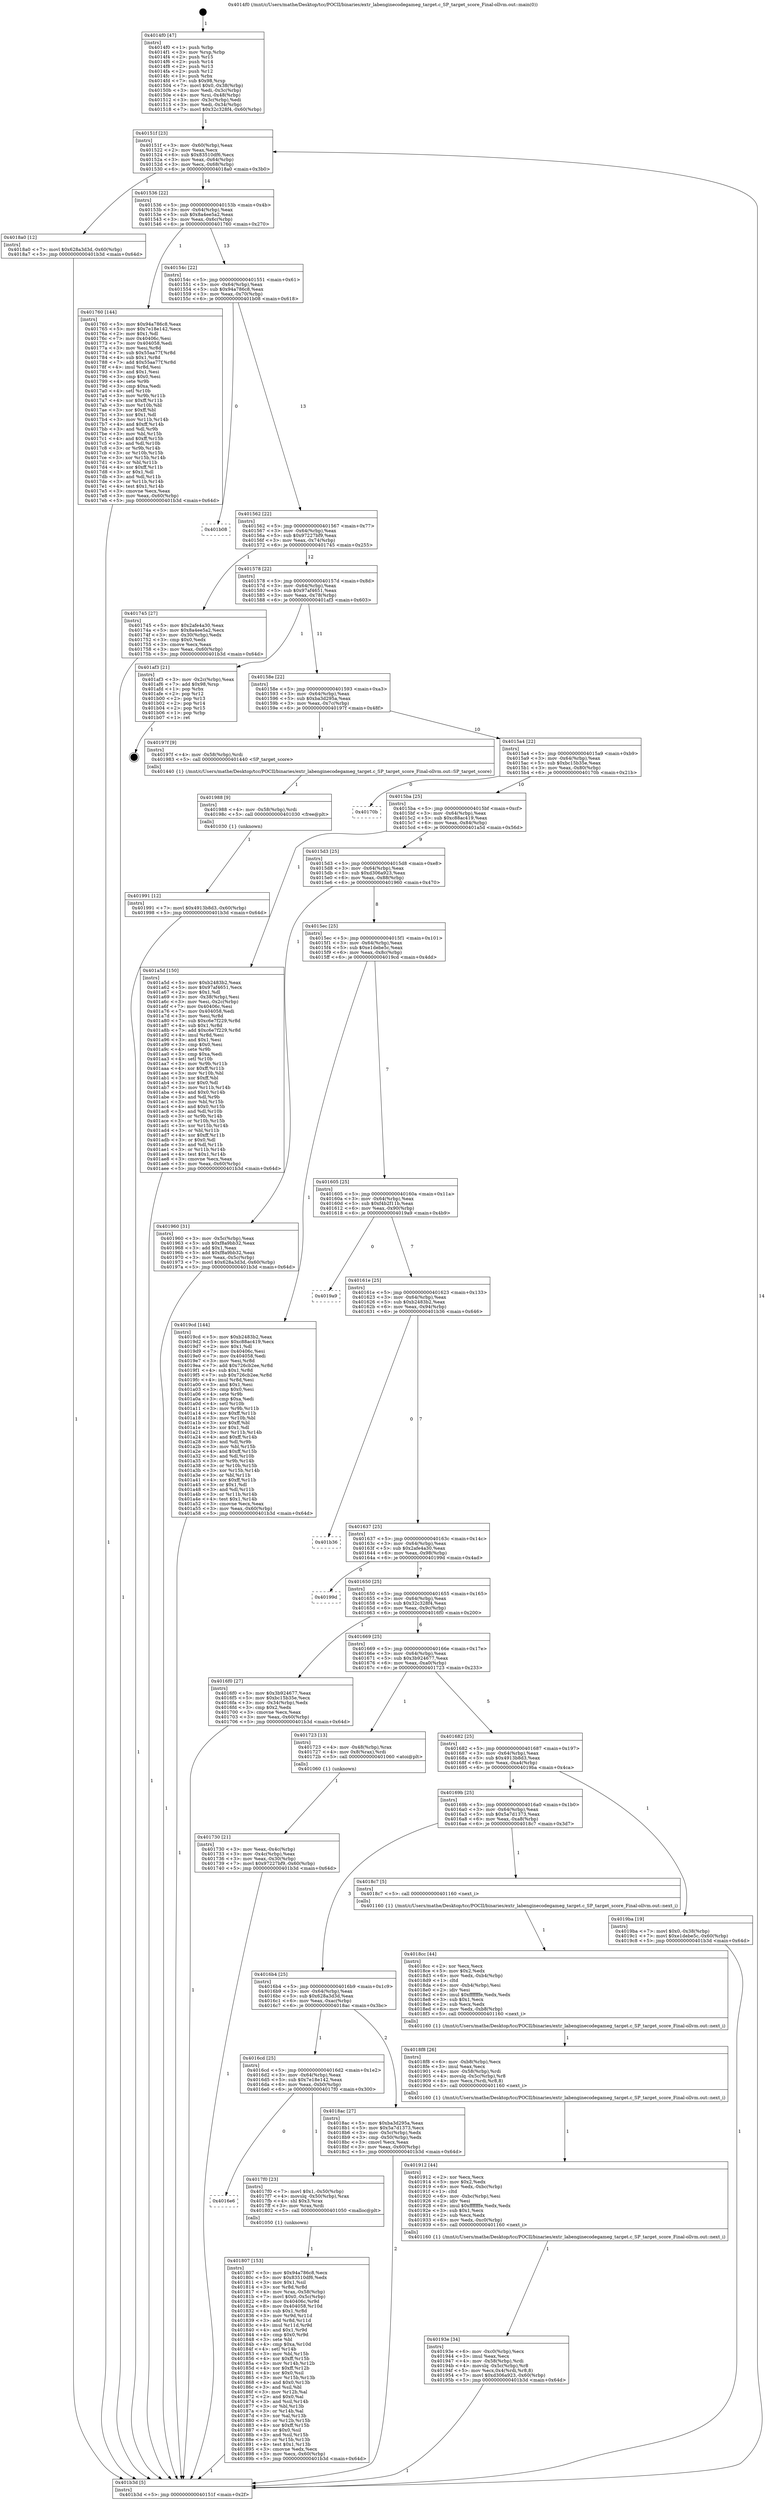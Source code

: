 digraph "0x4014f0" {
  label = "0x4014f0 (/mnt/c/Users/mathe/Desktop/tcc/POCII/binaries/extr_labenginecodegameg_target.c_SP_target_score_Final-ollvm.out::main(0))"
  labelloc = "t"
  node[shape=record]

  Entry [label="",width=0.3,height=0.3,shape=circle,fillcolor=black,style=filled]
  "0x40151f" [label="{
     0x40151f [23]\l
     | [instrs]\l
     &nbsp;&nbsp;0x40151f \<+3\>: mov -0x60(%rbp),%eax\l
     &nbsp;&nbsp;0x401522 \<+2\>: mov %eax,%ecx\l
     &nbsp;&nbsp;0x401524 \<+6\>: sub $0x83510df6,%ecx\l
     &nbsp;&nbsp;0x40152a \<+3\>: mov %eax,-0x64(%rbp)\l
     &nbsp;&nbsp;0x40152d \<+3\>: mov %ecx,-0x68(%rbp)\l
     &nbsp;&nbsp;0x401530 \<+6\>: je 00000000004018a0 \<main+0x3b0\>\l
  }"]
  "0x4018a0" [label="{
     0x4018a0 [12]\l
     | [instrs]\l
     &nbsp;&nbsp;0x4018a0 \<+7\>: movl $0x628a3d3d,-0x60(%rbp)\l
     &nbsp;&nbsp;0x4018a7 \<+5\>: jmp 0000000000401b3d \<main+0x64d\>\l
  }"]
  "0x401536" [label="{
     0x401536 [22]\l
     | [instrs]\l
     &nbsp;&nbsp;0x401536 \<+5\>: jmp 000000000040153b \<main+0x4b\>\l
     &nbsp;&nbsp;0x40153b \<+3\>: mov -0x64(%rbp),%eax\l
     &nbsp;&nbsp;0x40153e \<+5\>: sub $0x8a4ee5a2,%eax\l
     &nbsp;&nbsp;0x401543 \<+3\>: mov %eax,-0x6c(%rbp)\l
     &nbsp;&nbsp;0x401546 \<+6\>: je 0000000000401760 \<main+0x270\>\l
  }"]
  Exit [label="",width=0.3,height=0.3,shape=circle,fillcolor=black,style=filled,peripheries=2]
  "0x401760" [label="{
     0x401760 [144]\l
     | [instrs]\l
     &nbsp;&nbsp;0x401760 \<+5\>: mov $0x94a786c8,%eax\l
     &nbsp;&nbsp;0x401765 \<+5\>: mov $0x7e18e142,%ecx\l
     &nbsp;&nbsp;0x40176a \<+2\>: mov $0x1,%dl\l
     &nbsp;&nbsp;0x40176c \<+7\>: mov 0x40406c,%esi\l
     &nbsp;&nbsp;0x401773 \<+7\>: mov 0x404058,%edi\l
     &nbsp;&nbsp;0x40177a \<+3\>: mov %esi,%r8d\l
     &nbsp;&nbsp;0x40177d \<+7\>: sub $0x55aa77f,%r8d\l
     &nbsp;&nbsp;0x401784 \<+4\>: sub $0x1,%r8d\l
     &nbsp;&nbsp;0x401788 \<+7\>: add $0x55aa77f,%r8d\l
     &nbsp;&nbsp;0x40178f \<+4\>: imul %r8d,%esi\l
     &nbsp;&nbsp;0x401793 \<+3\>: and $0x1,%esi\l
     &nbsp;&nbsp;0x401796 \<+3\>: cmp $0x0,%esi\l
     &nbsp;&nbsp;0x401799 \<+4\>: sete %r9b\l
     &nbsp;&nbsp;0x40179d \<+3\>: cmp $0xa,%edi\l
     &nbsp;&nbsp;0x4017a0 \<+4\>: setl %r10b\l
     &nbsp;&nbsp;0x4017a4 \<+3\>: mov %r9b,%r11b\l
     &nbsp;&nbsp;0x4017a7 \<+4\>: xor $0xff,%r11b\l
     &nbsp;&nbsp;0x4017ab \<+3\>: mov %r10b,%bl\l
     &nbsp;&nbsp;0x4017ae \<+3\>: xor $0xff,%bl\l
     &nbsp;&nbsp;0x4017b1 \<+3\>: xor $0x1,%dl\l
     &nbsp;&nbsp;0x4017b4 \<+3\>: mov %r11b,%r14b\l
     &nbsp;&nbsp;0x4017b7 \<+4\>: and $0xff,%r14b\l
     &nbsp;&nbsp;0x4017bb \<+3\>: and %dl,%r9b\l
     &nbsp;&nbsp;0x4017be \<+3\>: mov %bl,%r15b\l
     &nbsp;&nbsp;0x4017c1 \<+4\>: and $0xff,%r15b\l
     &nbsp;&nbsp;0x4017c5 \<+3\>: and %dl,%r10b\l
     &nbsp;&nbsp;0x4017c8 \<+3\>: or %r9b,%r14b\l
     &nbsp;&nbsp;0x4017cb \<+3\>: or %r10b,%r15b\l
     &nbsp;&nbsp;0x4017ce \<+3\>: xor %r15b,%r14b\l
     &nbsp;&nbsp;0x4017d1 \<+3\>: or %bl,%r11b\l
     &nbsp;&nbsp;0x4017d4 \<+4\>: xor $0xff,%r11b\l
     &nbsp;&nbsp;0x4017d8 \<+3\>: or $0x1,%dl\l
     &nbsp;&nbsp;0x4017db \<+3\>: and %dl,%r11b\l
     &nbsp;&nbsp;0x4017de \<+3\>: or %r11b,%r14b\l
     &nbsp;&nbsp;0x4017e1 \<+4\>: test $0x1,%r14b\l
     &nbsp;&nbsp;0x4017e5 \<+3\>: cmovne %ecx,%eax\l
     &nbsp;&nbsp;0x4017e8 \<+3\>: mov %eax,-0x60(%rbp)\l
     &nbsp;&nbsp;0x4017eb \<+5\>: jmp 0000000000401b3d \<main+0x64d\>\l
  }"]
  "0x40154c" [label="{
     0x40154c [22]\l
     | [instrs]\l
     &nbsp;&nbsp;0x40154c \<+5\>: jmp 0000000000401551 \<main+0x61\>\l
     &nbsp;&nbsp;0x401551 \<+3\>: mov -0x64(%rbp),%eax\l
     &nbsp;&nbsp;0x401554 \<+5\>: sub $0x94a786c8,%eax\l
     &nbsp;&nbsp;0x401559 \<+3\>: mov %eax,-0x70(%rbp)\l
     &nbsp;&nbsp;0x40155c \<+6\>: je 0000000000401b08 \<main+0x618\>\l
  }"]
  "0x401991" [label="{
     0x401991 [12]\l
     | [instrs]\l
     &nbsp;&nbsp;0x401991 \<+7\>: movl $0x4913b8d3,-0x60(%rbp)\l
     &nbsp;&nbsp;0x401998 \<+5\>: jmp 0000000000401b3d \<main+0x64d\>\l
  }"]
  "0x401b08" [label="{
     0x401b08\l
  }", style=dashed]
  "0x401562" [label="{
     0x401562 [22]\l
     | [instrs]\l
     &nbsp;&nbsp;0x401562 \<+5\>: jmp 0000000000401567 \<main+0x77\>\l
     &nbsp;&nbsp;0x401567 \<+3\>: mov -0x64(%rbp),%eax\l
     &nbsp;&nbsp;0x40156a \<+5\>: sub $0x97227bf9,%eax\l
     &nbsp;&nbsp;0x40156f \<+3\>: mov %eax,-0x74(%rbp)\l
     &nbsp;&nbsp;0x401572 \<+6\>: je 0000000000401745 \<main+0x255\>\l
  }"]
  "0x401988" [label="{
     0x401988 [9]\l
     | [instrs]\l
     &nbsp;&nbsp;0x401988 \<+4\>: mov -0x58(%rbp),%rdi\l
     &nbsp;&nbsp;0x40198c \<+5\>: call 0000000000401030 \<free@plt\>\l
     | [calls]\l
     &nbsp;&nbsp;0x401030 \{1\} (unknown)\l
  }"]
  "0x401745" [label="{
     0x401745 [27]\l
     | [instrs]\l
     &nbsp;&nbsp;0x401745 \<+5\>: mov $0x2afe4a30,%eax\l
     &nbsp;&nbsp;0x40174a \<+5\>: mov $0x8a4ee5a2,%ecx\l
     &nbsp;&nbsp;0x40174f \<+3\>: mov -0x30(%rbp),%edx\l
     &nbsp;&nbsp;0x401752 \<+3\>: cmp $0x0,%edx\l
     &nbsp;&nbsp;0x401755 \<+3\>: cmove %ecx,%eax\l
     &nbsp;&nbsp;0x401758 \<+3\>: mov %eax,-0x60(%rbp)\l
     &nbsp;&nbsp;0x40175b \<+5\>: jmp 0000000000401b3d \<main+0x64d\>\l
  }"]
  "0x401578" [label="{
     0x401578 [22]\l
     | [instrs]\l
     &nbsp;&nbsp;0x401578 \<+5\>: jmp 000000000040157d \<main+0x8d\>\l
     &nbsp;&nbsp;0x40157d \<+3\>: mov -0x64(%rbp),%eax\l
     &nbsp;&nbsp;0x401580 \<+5\>: sub $0x97af4651,%eax\l
     &nbsp;&nbsp;0x401585 \<+3\>: mov %eax,-0x78(%rbp)\l
     &nbsp;&nbsp;0x401588 \<+6\>: je 0000000000401af3 \<main+0x603\>\l
  }"]
  "0x40193e" [label="{
     0x40193e [34]\l
     | [instrs]\l
     &nbsp;&nbsp;0x40193e \<+6\>: mov -0xc0(%rbp),%ecx\l
     &nbsp;&nbsp;0x401944 \<+3\>: imul %eax,%ecx\l
     &nbsp;&nbsp;0x401947 \<+4\>: mov -0x58(%rbp),%rdi\l
     &nbsp;&nbsp;0x40194b \<+4\>: movslq -0x5c(%rbp),%r8\l
     &nbsp;&nbsp;0x40194f \<+5\>: mov %ecx,0x4(%rdi,%r8,8)\l
     &nbsp;&nbsp;0x401954 \<+7\>: movl $0xd306a923,-0x60(%rbp)\l
     &nbsp;&nbsp;0x40195b \<+5\>: jmp 0000000000401b3d \<main+0x64d\>\l
  }"]
  "0x401af3" [label="{
     0x401af3 [21]\l
     | [instrs]\l
     &nbsp;&nbsp;0x401af3 \<+3\>: mov -0x2c(%rbp),%eax\l
     &nbsp;&nbsp;0x401af6 \<+7\>: add $0x98,%rsp\l
     &nbsp;&nbsp;0x401afd \<+1\>: pop %rbx\l
     &nbsp;&nbsp;0x401afe \<+2\>: pop %r12\l
     &nbsp;&nbsp;0x401b00 \<+2\>: pop %r13\l
     &nbsp;&nbsp;0x401b02 \<+2\>: pop %r14\l
     &nbsp;&nbsp;0x401b04 \<+2\>: pop %r15\l
     &nbsp;&nbsp;0x401b06 \<+1\>: pop %rbp\l
     &nbsp;&nbsp;0x401b07 \<+1\>: ret\l
  }"]
  "0x40158e" [label="{
     0x40158e [22]\l
     | [instrs]\l
     &nbsp;&nbsp;0x40158e \<+5\>: jmp 0000000000401593 \<main+0xa3\>\l
     &nbsp;&nbsp;0x401593 \<+3\>: mov -0x64(%rbp),%eax\l
     &nbsp;&nbsp;0x401596 \<+5\>: sub $0xba3d295a,%eax\l
     &nbsp;&nbsp;0x40159b \<+3\>: mov %eax,-0x7c(%rbp)\l
     &nbsp;&nbsp;0x40159e \<+6\>: je 000000000040197f \<main+0x48f\>\l
  }"]
  "0x401912" [label="{
     0x401912 [44]\l
     | [instrs]\l
     &nbsp;&nbsp;0x401912 \<+2\>: xor %ecx,%ecx\l
     &nbsp;&nbsp;0x401914 \<+5\>: mov $0x2,%edx\l
     &nbsp;&nbsp;0x401919 \<+6\>: mov %edx,-0xbc(%rbp)\l
     &nbsp;&nbsp;0x40191f \<+1\>: cltd\l
     &nbsp;&nbsp;0x401920 \<+6\>: mov -0xbc(%rbp),%esi\l
     &nbsp;&nbsp;0x401926 \<+2\>: idiv %esi\l
     &nbsp;&nbsp;0x401928 \<+6\>: imul $0xfffffffe,%edx,%edx\l
     &nbsp;&nbsp;0x40192e \<+3\>: sub $0x1,%ecx\l
     &nbsp;&nbsp;0x401931 \<+2\>: sub %ecx,%edx\l
     &nbsp;&nbsp;0x401933 \<+6\>: mov %edx,-0xc0(%rbp)\l
     &nbsp;&nbsp;0x401939 \<+5\>: call 0000000000401160 \<next_i\>\l
     | [calls]\l
     &nbsp;&nbsp;0x401160 \{1\} (/mnt/c/Users/mathe/Desktop/tcc/POCII/binaries/extr_labenginecodegameg_target.c_SP_target_score_Final-ollvm.out::next_i)\l
  }"]
  "0x40197f" [label="{
     0x40197f [9]\l
     | [instrs]\l
     &nbsp;&nbsp;0x40197f \<+4\>: mov -0x58(%rbp),%rdi\l
     &nbsp;&nbsp;0x401983 \<+5\>: call 0000000000401440 \<SP_target_score\>\l
     | [calls]\l
     &nbsp;&nbsp;0x401440 \{1\} (/mnt/c/Users/mathe/Desktop/tcc/POCII/binaries/extr_labenginecodegameg_target.c_SP_target_score_Final-ollvm.out::SP_target_score)\l
  }"]
  "0x4015a4" [label="{
     0x4015a4 [22]\l
     | [instrs]\l
     &nbsp;&nbsp;0x4015a4 \<+5\>: jmp 00000000004015a9 \<main+0xb9\>\l
     &nbsp;&nbsp;0x4015a9 \<+3\>: mov -0x64(%rbp),%eax\l
     &nbsp;&nbsp;0x4015ac \<+5\>: sub $0xbc15b35e,%eax\l
     &nbsp;&nbsp;0x4015b1 \<+3\>: mov %eax,-0x80(%rbp)\l
     &nbsp;&nbsp;0x4015b4 \<+6\>: je 000000000040170b \<main+0x21b\>\l
  }"]
  "0x4018f8" [label="{
     0x4018f8 [26]\l
     | [instrs]\l
     &nbsp;&nbsp;0x4018f8 \<+6\>: mov -0xb8(%rbp),%ecx\l
     &nbsp;&nbsp;0x4018fe \<+3\>: imul %eax,%ecx\l
     &nbsp;&nbsp;0x401901 \<+4\>: mov -0x58(%rbp),%rdi\l
     &nbsp;&nbsp;0x401905 \<+4\>: movslq -0x5c(%rbp),%r8\l
     &nbsp;&nbsp;0x401909 \<+4\>: mov %ecx,(%rdi,%r8,8)\l
     &nbsp;&nbsp;0x40190d \<+5\>: call 0000000000401160 \<next_i\>\l
     | [calls]\l
     &nbsp;&nbsp;0x401160 \{1\} (/mnt/c/Users/mathe/Desktop/tcc/POCII/binaries/extr_labenginecodegameg_target.c_SP_target_score_Final-ollvm.out::next_i)\l
  }"]
  "0x40170b" [label="{
     0x40170b\l
  }", style=dashed]
  "0x4015ba" [label="{
     0x4015ba [25]\l
     | [instrs]\l
     &nbsp;&nbsp;0x4015ba \<+5\>: jmp 00000000004015bf \<main+0xcf\>\l
     &nbsp;&nbsp;0x4015bf \<+3\>: mov -0x64(%rbp),%eax\l
     &nbsp;&nbsp;0x4015c2 \<+5\>: sub $0xc88ac419,%eax\l
     &nbsp;&nbsp;0x4015c7 \<+6\>: mov %eax,-0x84(%rbp)\l
     &nbsp;&nbsp;0x4015cd \<+6\>: je 0000000000401a5d \<main+0x56d\>\l
  }"]
  "0x4018cc" [label="{
     0x4018cc [44]\l
     | [instrs]\l
     &nbsp;&nbsp;0x4018cc \<+2\>: xor %ecx,%ecx\l
     &nbsp;&nbsp;0x4018ce \<+5\>: mov $0x2,%edx\l
     &nbsp;&nbsp;0x4018d3 \<+6\>: mov %edx,-0xb4(%rbp)\l
     &nbsp;&nbsp;0x4018d9 \<+1\>: cltd\l
     &nbsp;&nbsp;0x4018da \<+6\>: mov -0xb4(%rbp),%esi\l
     &nbsp;&nbsp;0x4018e0 \<+2\>: idiv %esi\l
     &nbsp;&nbsp;0x4018e2 \<+6\>: imul $0xfffffffe,%edx,%edx\l
     &nbsp;&nbsp;0x4018e8 \<+3\>: sub $0x1,%ecx\l
     &nbsp;&nbsp;0x4018eb \<+2\>: sub %ecx,%edx\l
     &nbsp;&nbsp;0x4018ed \<+6\>: mov %edx,-0xb8(%rbp)\l
     &nbsp;&nbsp;0x4018f3 \<+5\>: call 0000000000401160 \<next_i\>\l
     | [calls]\l
     &nbsp;&nbsp;0x401160 \{1\} (/mnt/c/Users/mathe/Desktop/tcc/POCII/binaries/extr_labenginecodegameg_target.c_SP_target_score_Final-ollvm.out::next_i)\l
  }"]
  "0x401a5d" [label="{
     0x401a5d [150]\l
     | [instrs]\l
     &nbsp;&nbsp;0x401a5d \<+5\>: mov $0xb2483b2,%eax\l
     &nbsp;&nbsp;0x401a62 \<+5\>: mov $0x97af4651,%ecx\l
     &nbsp;&nbsp;0x401a67 \<+2\>: mov $0x1,%dl\l
     &nbsp;&nbsp;0x401a69 \<+3\>: mov -0x38(%rbp),%esi\l
     &nbsp;&nbsp;0x401a6c \<+3\>: mov %esi,-0x2c(%rbp)\l
     &nbsp;&nbsp;0x401a6f \<+7\>: mov 0x40406c,%esi\l
     &nbsp;&nbsp;0x401a76 \<+7\>: mov 0x404058,%edi\l
     &nbsp;&nbsp;0x401a7d \<+3\>: mov %esi,%r8d\l
     &nbsp;&nbsp;0x401a80 \<+7\>: sub $0xc6e7f229,%r8d\l
     &nbsp;&nbsp;0x401a87 \<+4\>: sub $0x1,%r8d\l
     &nbsp;&nbsp;0x401a8b \<+7\>: add $0xc6e7f229,%r8d\l
     &nbsp;&nbsp;0x401a92 \<+4\>: imul %r8d,%esi\l
     &nbsp;&nbsp;0x401a96 \<+3\>: and $0x1,%esi\l
     &nbsp;&nbsp;0x401a99 \<+3\>: cmp $0x0,%esi\l
     &nbsp;&nbsp;0x401a9c \<+4\>: sete %r9b\l
     &nbsp;&nbsp;0x401aa0 \<+3\>: cmp $0xa,%edi\l
     &nbsp;&nbsp;0x401aa3 \<+4\>: setl %r10b\l
     &nbsp;&nbsp;0x401aa7 \<+3\>: mov %r9b,%r11b\l
     &nbsp;&nbsp;0x401aaa \<+4\>: xor $0xff,%r11b\l
     &nbsp;&nbsp;0x401aae \<+3\>: mov %r10b,%bl\l
     &nbsp;&nbsp;0x401ab1 \<+3\>: xor $0xff,%bl\l
     &nbsp;&nbsp;0x401ab4 \<+3\>: xor $0x0,%dl\l
     &nbsp;&nbsp;0x401ab7 \<+3\>: mov %r11b,%r14b\l
     &nbsp;&nbsp;0x401aba \<+4\>: and $0x0,%r14b\l
     &nbsp;&nbsp;0x401abe \<+3\>: and %dl,%r9b\l
     &nbsp;&nbsp;0x401ac1 \<+3\>: mov %bl,%r15b\l
     &nbsp;&nbsp;0x401ac4 \<+4\>: and $0x0,%r15b\l
     &nbsp;&nbsp;0x401ac8 \<+3\>: and %dl,%r10b\l
     &nbsp;&nbsp;0x401acb \<+3\>: or %r9b,%r14b\l
     &nbsp;&nbsp;0x401ace \<+3\>: or %r10b,%r15b\l
     &nbsp;&nbsp;0x401ad1 \<+3\>: xor %r15b,%r14b\l
     &nbsp;&nbsp;0x401ad4 \<+3\>: or %bl,%r11b\l
     &nbsp;&nbsp;0x401ad7 \<+4\>: xor $0xff,%r11b\l
     &nbsp;&nbsp;0x401adb \<+3\>: or $0x0,%dl\l
     &nbsp;&nbsp;0x401ade \<+3\>: and %dl,%r11b\l
     &nbsp;&nbsp;0x401ae1 \<+3\>: or %r11b,%r14b\l
     &nbsp;&nbsp;0x401ae4 \<+4\>: test $0x1,%r14b\l
     &nbsp;&nbsp;0x401ae8 \<+3\>: cmovne %ecx,%eax\l
     &nbsp;&nbsp;0x401aeb \<+3\>: mov %eax,-0x60(%rbp)\l
     &nbsp;&nbsp;0x401aee \<+5\>: jmp 0000000000401b3d \<main+0x64d\>\l
  }"]
  "0x4015d3" [label="{
     0x4015d3 [25]\l
     | [instrs]\l
     &nbsp;&nbsp;0x4015d3 \<+5\>: jmp 00000000004015d8 \<main+0xe8\>\l
     &nbsp;&nbsp;0x4015d8 \<+3\>: mov -0x64(%rbp),%eax\l
     &nbsp;&nbsp;0x4015db \<+5\>: sub $0xd306a923,%eax\l
     &nbsp;&nbsp;0x4015e0 \<+6\>: mov %eax,-0x88(%rbp)\l
     &nbsp;&nbsp;0x4015e6 \<+6\>: je 0000000000401960 \<main+0x470\>\l
  }"]
  "0x401807" [label="{
     0x401807 [153]\l
     | [instrs]\l
     &nbsp;&nbsp;0x401807 \<+5\>: mov $0x94a786c8,%ecx\l
     &nbsp;&nbsp;0x40180c \<+5\>: mov $0x83510df6,%edx\l
     &nbsp;&nbsp;0x401811 \<+3\>: mov $0x1,%sil\l
     &nbsp;&nbsp;0x401814 \<+3\>: xor %r8d,%r8d\l
     &nbsp;&nbsp;0x401817 \<+4\>: mov %rax,-0x58(%rbp)\l
     &nbsp;&nbsp;0x40181b \<+7\>: movl $0x0,-0x5c(%rbp)\l
     &nbsp;&nbsp;0x401822 \<+8\>: mov 0x40406c,%r9d\l
     &nbsp;&nbsp;0x40182a \<+8\>: mov 0x404058,%r10d\l
     &nbsp;&nbsp;0x401832 \<+4\>: sub $0x1,%r8d\l
     &nbsp;&nbsp;0x401836 \<+3\>: mov %r9d,%r11d\l
     &nbsp;&nbsp;0x401839 \<+3\>: add %r8d,%r11d\l
     &nbsp;&nbsp;0x40183c \<+4\>: imul %r11d,%r9d\l
     &nbsp;&nbsp;0x401840 \<+4\>: and $0x1,%r9d\l
     &nbsp;&nbsp;0x401844 \<+4\>: cmp $0x0,%r9d\l
     &nbsp;&nbsp;0x401848 \<+3\>: sete %bl\l
     &nbsp;&nbsp;0x40184b \<+4\>: cmp $0xa,%r10d\l
     &nbsp;&nbsp;0x40184f \<+4\>: setl %r14b\l
     &nbsp;&nbsp;0x401853 \<+3\>: mov %bl,%r15b\l
     &nbsp;&nbsp;0x401856 \<+4\>: xor $0xff,%r15b\l
     &nbsp;&nbsp;0x40185a \<+3\>: mov %r14b,%r12b\l
     &nbsp;&nbsp;0x40185d \<+4\>: xor $0xff,%r12b\l
     &nbsp;&nbsp;0x401861 \<+4\>: xor $0x0,%sil\l
     &nbsp;&nbsp;0x401865 \<+3\>: mov %r15b,%r13b\l
     &nbsp;&nbsp;0x401868 \<+4\>: and $0x0,%r13b\l
     &nbsp;&nbsp;0x40186c \<+3\>: and %sil,%bl\l
     &nbsp;&nbsp;0x40186f \<+3\>: mov %r12b,%al\l
     &nbsp;&nbsp;0x401872 \<+2\>: and $0x0,%al\l
     &nbsp;&nbsp;0x401874 \<+3\>: and %sil,%r14b\l
     &nbsp;&nbsp;0x401877 \<+3\>: or %bl,%r13b\l
     &nbsp;&nbsp;0x40187a \<+3\>: or %r14b,%al\l
     &nbsp;&nbsp;0x40187d \<+3\>: xor %al,%r13b\l
     &nbsp;&nbsp;0x401880 \<+3\>: or %r12b,%r15b\l
     &nbsp;&nbsp;0x401883 \<+4\>: xor $0xff,%r15b\l
     &nbsp;&nbsp;0x401887 \<+4\>: or $0x0,%sil\l
     &nbsp;&nbsp;0x40188b \<+3\>: and %sil,%r15b\l
     &nbsp;&nbsp;0x40188e \<+3\>: or %r15b,%r13b\l
     &nbsp;&nbsp;0x401891 \<+4\>: test $0x1,%r13b\l
     &nbsp;&nbsp;0x401895 \<+3\>: cmovne %edx,%ecx\l
     &nbsp;&nbsp;0x401898 \<+3\>: mov %ecx,-0x60(%rbp)\l
     &nbsp;&nbsp;0x40189b \<+5\>: jmp 0000000000401b3d \<main+0x64d\>\l
  }"]
  "0x401960" [label="{
     0x401960 [31]\l
     | [instrs]\l
     &nbsp;&nbsp;0x401960 \<+3\>: mov -0x5c(%rbp),%eax\l
     &nbsp;&nbsp;0x401963 \<+5\>: sub $0xf8a9bb32,%eax\l
     &nbsp;&nbsp;0x401968 \<+3\>: add $0x1,%eax\l
     &nbsp;&nbsp;0x40196b \<+5\>: add $0xf8a9bb32,%eax\l
     &nbsp;&nbsp;0x401970 \<+3\>: mov %eax,-0x5c(%rbp)\l
     &nbsp;&nbsp;0x401973 \<+7\>: movl $0x628a3d3d,-0x60(%rbp)\l
     &nbsp;&nbsp;0x40197a \<+5\>: jmp 0000000000401b3d \<main+0x64d\>\l
  }"]
  "0x4015ec" [label="{
     0x4015ec [25]\l
     | [instrs]\l
     &nbsp;&nbsp;0x4015ec \<+5\>: jmp 00000000004015f1 \<main+0x101\>\l
     &nbsp;&nbsp;0x4015f1 \<+3\>: mov -0x64(%rbp),%eax\l
     &nbsp;&nbsp;0x4015f4 \<+5\>: sub $0xe1debe5c,%eax\l
     &nbsp;&nbsp;0x4015f9 \<+6\>: mov %eax,-0x8c(%rbp)\l
     &nbsp;&nbsp;0x4015ff \<+6\>: je 00000000004019cd \<main+0x4dd\>\l
  }"]
  "0x4016e6" [label="{
     0x4016e6\l
  }", style=dashed]
  "0x4019cd" [label="{
     0x4019cd [144]\l
     | [instrs]\l
     &nbsp;&nbsp;0x4019cd \<+5\>: mov $0xb2483b2,%eax\l
     &nbsp;&nbsp;0x4019d2 \<+5\>: mov $0xc88ac419,%ecx\l
     &nbsp;&nbsp;0x4019d7 \<+2\>: mov $0x1,%dl\l
     &nbsp;&nbsp;0x4019d9 \<+7\>: mov 0x40406c,%esi\l
     &nbsp;&nbsp;0x4019e0 \<+7\>: mov 0x404058,%edi\l
     &nbsp;&nbsp;0x4019e7 \<+3\>: mov %esi,%r8d\l
     &nbsp;&nbsp;0x4019ea \<+7\>: add $0x726cb2ee,%r8d\l
     &nbsp;&nbsp;0x4019f1 \<+4\>: sub $0x1,%r8d\l
     &nbsp;&nbsp;0x4019f5 \<+7\>: sub $0x726cb2ee,%r8d\l
     &nbsp;&nbsp;0x4019fc \<+4\>: imul %r8d,%esi\l
     &nbsp;&nbsp;0x401a00 \<+3\>: and $0x1,%esi\l
     &nbsp;&nbsp;0x401a03 \<+3\>: cmp $0x0,%esi\l
     &nbsp;&nbsp;0x401a06 \<+4\>: sete %r9b\l
     &nbsp;&nbsp;0x401a0a \<+3\>: cmp $0xa,%edi\l
     &nbsp;&nbsp;0x401a0d \<+4\>: setl %r10b\l
     &nbsp;&nbsp;0x401a11 \<+3\>: mov %r9b,%r11b\l
     &nbsp;&nbsp;0x401a14 \<+4\>: xor $0xff,%r11b\l
     &nbsp;&nbsp;0x401a18 \<+3\>: mov %r10b,%bl\l
     &nbsp;&nbsp;0x401a1b \<+3\>: xor $0xff,%bl\l
     &nbsp;&nbsp;0x401a1e \<+3\>: xor $0x1,%dl\l
     &nbsp;&nbsp;0x401a21 \<+3\>: mov %r11b,%r14b\l
     &nbsp;&nbsp;0x401a24 \<+4\>: and $0xff,%r14b\l
     &nbsp;&nbsp;0x401a28 \<+3\>: and %dl,%r9b\l
     &nbsp;&nbsp;0x401a2b \<+3\>: mov %bl,%r15b\l
     &nbsp;&nbsp;0x401a2e \<+4\>: and $0xff,%r15b\l
     &nbsp;&nbsp;0x401a32 \<+3\>: and %dl,%r10b\l
     &nbsp;&nbsp;0x401a35 \<+3\>: or %r9b,%r14b\l
     &nbsp;&nbsp;0x401a38 \<+3\>: or %r10b,%r15b\l
     &nbsp;&nbsp;0x401a3b \<+3\>: xor %r15b,%r14b\l
     &nbsp;&nbsp;0x401a3e \<+3\>: or %bl,%r11b\l
     &nbsp;&nbsp;0x401a41 \<+4\>: xor $0xff,%r11b\l
     &nbsp;&nbsp;0x401a45 \<+3\>: or $0x1,%dl\l
     &nbsp;&nbsp;0x401a48 \<+3\>: and %dl,%r11b\l
     &nbsp;&nbsp;0x401a4b \<+3\>: or %r11b,%r14b\l
     &nbsp;&nbsp;0x401a4e \<+4\>: test $0x1,%r14b\l
     &nbsp;&nbsp;0x401a52 \<+3\>: cmovne %ecx,%eax\l
     &nbsp;&nbsp;0x401a55 \<+3\>: mov %eax,-0x60(%rbp)\l
     &nbsp;&nbsp;0x401a58 \<+5\>: jmp 0000000000401b3d \<main+0x64d\>\l
  }"]
  "0x401605" [label="{
     0x401605 [25]\l
     | [instrs]\l
     &nbsp;&nbsp;0x401605 \<+5\>: jmp 000000000040160a \<main+0x11a\>\l
     &nbsp;&nbsp;0x40160a \<+3\>: mov -0x64(%rbp),%eax\l
     &nbsp;&nbsp;0x40160d \<+5\>: sub $0xf4b2f11b,%eax\l
     &nbsp;&nbsp;0x401612 \<+6\>: mov %eax,-0x90(%rbp)\l
     &nbsp;&nbsp;0x401618 \<+6\>: je 00000000004019a9 \<main+0x4b9\>\l
  }"]
  "0x4017f0" [label="{
     0x4017f0 [23]\l
     | [instrs]\l
     &nbsp;&nbsp;0x4017f0 \<+7\>: movl $0x1,-0x50(%rbp)\l
     &nbsp;&nbsp;0x4017f7 \<+4\>: movslq -0x50(%rbp),%rax\l
     &nbsp;&nbsp;0x4017fb \<+4\>: shl $0x3,%rax\l
     &nbsp;&nbsp;0x4017ff \<+3\>: mov %rax,%rdi\l
     &nbsp;&nbsp;0x401802 \<+5\>: call 0000000000401050 \<malloc@plt\>\l
     | [calls]\l
     &nbsp;&nbsp;0x401050 \{1\} (unknown)\l
  }"]
  "0x4019a9" [label="{
     0x4019a9\l
  }", style=dashed]
  "0x40161e" [label="{
     0x40161e [25]\l
     | [instrs]\l
     &nbsp;&nbsp;0x40161e \<+5\>: jmp 0000000000401623 \<main+0x133\>\l
     &nbsp;&nbsp;0x401623 \<+3\>: mov -0x64(%rbp),%eax\l
     &nbsp;&nbsp;0x401626 \<+5\>: sub $0xb2483b2,%eax\l
     &nbsp;&nbsp;0x40162b \<+6\>: mov %eax,-0x94(%rbp)\l
     &nbsp;&nbsp;0x401631 \<+6\>: je 0000000000401b36 \<main+0x646\>\l
  }"]
  "0x4016cd" [label="{
     0x4016cd [25]\l
     | [instrs]\l
     &nbsp;&nbsp;0x4016cd \<+5\>: jmp 00000000004016d2 \<main+0x1e2\>\l
     &nbsp;&nbsp;0x4016d2 \<+3\>: mov -0x64(%rbp),%eax\l
     &nbsp;&nbsp;0x4016d5 \<+5\>: sub $0x7e18e142,%eax\l
     &nbsp;&nbsp;0x4016da \<+6\>: mov %eax,-0xb0(%rbp)\l
     &nbsp;&nbsp;0x4016e0 \<+6\>: je 00000000004017f0 \<main+0x300\>\l
  }"]
  "0x401b36" [label="{
     0x401b36\l
  }", style=dashed]
  "0x401637" [label="{
     0x401637 [25]\l
     | [instrs]\l
     &nbsp;&nbsp;0x401637 \<+5\>: jmp 000000000040163c \<main+0x14c\>\l
     &nbsp;&nbsp;0x40163c \<+3\>: mov -0x64(%rbp),%eax\l
     &nbsp;&nbsp;0x40163f \<+5\>: sub $0x2afe4a30,%eax\l
     &nbsp;&nbsp;0x401644 \<+6\>: mov %eax,-0x98(%rbp)\l
     &nbsp;&nbsp;0x40164a \<+6\>: je 000000000040199d \<main+0x4ad\>\l
  }"]
  "0x4018ac" [label="{
     0x4018ac [27]\l
     | [instrs]\l
     &nbsp;&nbsp;0x4018ac \<+5\>: mov $0xba3d295a,%eax\l
     &nbsp;&nbsp;0x4018b1 \<+5\>: mov $0x5a7d1373,%ecx\l
     &nbsp;&nbsp;0x4018b6 \<+3\>: mov -0x5c(%rbp),%edx\l
     &nbsp;&nbsp;0x4018b9 \<+3\>: cmp -0x50(%rbp),%edx\l
     &nbsp;&nbsp;0x4018bc \<+3\>: cmovl %ecx,%eax\l
     &nbsp;&nbsp;0x4018bf \<+3\>: mov %eax,-0x60(%rbp)\l
     &nbsp;&nbsp;0x4018c2 \<+5\>: jmp 0000000000401b3d \<main+0x64d\>\l
  }"]
  "0x40199d" [label="{
     0x40199d\l
  }", style=dashed]
  "0x401650" [label="{
     0x401650 [25]\l
     | [instrs]\l
     &nbsp;&nbsp;0x401650 \<+5\>: jmp 0000000000401655 \<main+0x165\>\l
     &nbsp;&nbsp;0x401655 \<+3\>: mov -0x64(%rbp),%eax\l
     &nbsp;&nbsp;0x401658 \<+5\>: sub $0x32c328f4,%eax\l
     &nbsp;&nbsp;0x40165d \<+6\>: mov %eax,-0x9c(%rbp)\l
     &nbsp;&nbsp;0x401663 \<+6\>: je 00000000004016f0 \<main+0x200\>\l
  }"]
  "0x4016b4" [label="{
     0x4016b4 [25]\l
     | [instrs]\l
     &nbsp;&nbsp;0x4016b4 \<+5\>: jmp 00000000004016b9 \<main+0x1c9\>\l
     &nbsp;&nbsp;0x4016b9 \<+3\>: mov -0x64(%rbp),%eax\l
     &nbsp;&nbsp;0x4016bc \<+5\>: sub $0x628a3d3d,%eax\l
     &nbsp;&nbsp;0x4016c1 \<+6\>: mov %eax,-0xac(%rbp)\l
     &nbsp;&nbsp;0x4016c7 \<+6\>: je 00000000004018ac \<main+0x3bc\>\l
  }"]
  "0x4016f0" [label="{
     0x4016f0 [27]\l
     | [instrs]\l
     &nbsp;&nbsp;0x4016f0 \<+5\>: mov $0x3b924677,%eax\l
     &nbsp;&nbsp;0x4016f5 \<+5\>: mov $0xbc15b35e,%ecx\l
     &nbsp;&nbsp;0x4016fa \<+3\>: mov -0x34(%rbp),%edx\l
     &nbsp;&nbsp;0x4016fd \<+3\>: cmp $0x2,%edx\l
     &nbsp;&nbsp;0x401700 \<+3\>: cmovne %ecx,%eax\l
     &nbsp;&nbsp;0x401703 \<+3\>: mov %eax,-0x60(%rbp)\l
     &nbsp;&nbsp;0x401706 \<+5\>: jmp 0000000000401b3d \<main+0x64d\>\l
  }"]
  "0x401669" [label="{
     0x401669 [25]\l
     | [instrs]\l
     &nbsp;&nbsp;0x401669 \<+5\>: jmp 000000000040166e \<main+0x17e\>\l
     &nbsp;&nbsp;0x40166e \<+3\>: mov -0x64(%rbp),%eax\l
     &nbsp;&nbsp;0x401671 \<+5\>: sub $0x3b924677,%eax\l
     &nbsp;&nbsp;0x401676 \<+6\>: mov %eax,-0xa0(%rbp)\l
     &nbsp;&nbsp;0x40167c \<+6\>: je 0000000000401723 \<main+0x233\>\l
  }"]
  "0x401b3d" [label="{
     0x401b3d [5]\l
     | [instrs]\l
     &nbsp;&nbsp;0x401b3d \<+5\>: jmp 000000000040151f \<main+0x2f\>\l
  }"]
  "0x4014f0" [label="{
     0x4014f0 [47]\l
     | [instrs]\l
     &nbsp;&nbsp;0x4014f0 \<+1\>: push %rbp\l
     &nbsp;&nbsp;0x4014f1 \<+3\>: mov %rsp,%rbp\l
     &nbsp;&nbsp;0x4014f4 \<+2\>: push %r15\l
     &nbsp;&nbsp;0x4014f6 \<+2\>: push %r14\l
     &nbsp;&nbsp;0x4014f8 \<+2\>: push %r13\l
     &nbsp;&nbsp;0x4014fa \<+2\>: push %r12\l
     &nbsp;&nbsp;0x4014fc \<+1\>: push %rbx\l
     &nbsp;&nbsp;0x4014fd \<+7\>: sub $0x98,%rsp\l
     &nbsp;&nbsp;0x401504 \<+7\>: movl $0x0,-0x38(%rbp)\l
     &nbsp;&nbsp;0x40150b \<+3\>: mov %edi,-0x3c(%rbp)\l
     &nbsp;&nbsp;0x40150e \<+4\>: mov %rsi,-0x48(%rbp)\l
     &nbsp;&nbsp;0x401512 \<+3\>: mov -0x3c(%rbp),%edi\l
     &nbsp;&nbsp;0x401515 \<+3\>: mov %edi,-0x34(%rbp)\l
     &nbsp;&nbsp;0x401518 \<+7\>: movl $0x32c328f4,-0x60(%rbp)\l
  }"]
  "0x4018c7" [label="{
     0x4018c7 [5]\l
     | [instrs]\l
     &nbsp;&nbsp;0x4018c7 \<+5\>: call 0000000000401160 \<next_i\>\l
     | [calls]\l
     &nbsp;&nbsp;0x401160 \{1\} (/mnt/c/Users/mathe/Desktop/tcc/POCII/binaries/extr_labenginecodegameg_target.c_SP_target_score_Final-ollvm.out::next_i)\l
  }"]
  "0x401723" [label="{
     0x401723 [13]\l
     | [instrs]\l
     &nbsp;&nbsp;0x401723 \<+4\>: mov -0x48(%rbp),%rax\l
     &nbsp;&nbsp;0x401727 \<+4\>: mov 0x8(%rax),%rdi\l
     &nbsp;&nbsp;0x40172b \<+5\>: call 0000000000401060 \<atoi@plt\>\l
     | [calls]\l
     &nbsp;&nbsp;0x401060 \{1\} (unknown)\l
  }"]
  "0x401682" [label="{
     0x401682 [25]\l
     | [instrs]\l
     &nbsp;&nbsp;0x401682 \<+5\>: jmp 0000000000401687 \<main+0x197\>\l
     &nbsp;&nbsp;0x401687 \<+3\>: mov -0x64(%rbp),%eax\l
     &nbsp;&nbsp;0x40168a \<+5\>: sub $0x4913b8d3,%eax\l
     &nbsp;&nbsp;0x40168f \<+6\>: mov %eax,-0xa4(%rbp)\l
     &nbsp;&nbsp;0x401695 \<+6\>: je 00000000004019ba \<main+0x4ca\>\l
  }"]
  "0x401730" [label="{
     0x401730 [21]\l
     | [instrs]\l
     &nbsp;&nbsp;0x401730 \<+3\>: mov %eax,-0x4c(%rbp)\l
     &nbsp;&nbsp;0x401733 \<+3\>: mov -0x4c(%rbp),%eax\l
     &nbsp;&nbsp;0x401736 \<+3\>: mov %eax,-0x30(%rbp)\l
     &nbsp;&nbsp;0x401739 \<+7\>: movl $0x97227bf9,-0x60(%rbp)\l
     &nbsp;&nbsp;0x401740 \<+5\>: jmp 0000000000401b3d \<main+0x64d\>\l
  }"]
  "0x40169b" [label="{
     0x40169b [25]\l
     | [instrs]\l
     &nbsp;&nbsp;0x40169b \<+5\>: jmp 00000000004016a0 \<main+0x1b0\>\l
     &nbsp;&nbsp;0x4016a0 \<+3\>: mov -0x64(%rbp),%eax\l
     &nbsp;&nbsp;0x4016a3 \<+5\>: sub $0x5a7d1373,%eax\l
     &nbsp;&nbsp;0x4016a8 \<+6\>: mov %eax,-0xa8(%rbp)\l
     &nbsp;&nbsp;0x4016ae \<+6\>: je 00000000004018c7 \<main+0x3d7\>\l
  }"]
  "0x4019ba" [label="{
     0x4019ba [19]\l
     | [instrs]\l
     &nbsp;&nbsp;0x4019ba \<+7\>: movl $0x0,-0x38(%rbp)\l
     &nbsp;&nbsp;0x4019c1 \<+7\>: movl $0xe1debe5c,-0x60(%rbp)\l
     &nbsp;&nbsp;0x4019c8 \<+5\>: jmp 0000000000401b3d \<main+0x64d\>\l
  }"]
  Entry -> "0x4014f0" [label=" 1"]
  "0x40151f" -> "0x4018a0" [label=" 1"]
  "0x40151f" -> "0x401536" [label=" 14"]
  "0x401af3" -> Exit [label=" 1"]
  "0x401536" -> "0x401760" [label=" 1"]
  "0x401536" -> "0x40154c" [label=" 13"]
  "0x401a5d" -> "0x401b3d" [label=" 1"]
  "0x40154c" -> "0x401b08" [label=" 0"]
  "0x40154c" -> "0x401562" [label=" 13"]
  "0x4019cd" -> "0x401b3d" [label=" 1"]
  "0x401562" -> "0x401745" [label=" 1"]
  "0x401562" -> "0x401578" [label=" 12"]
  "0x4019ba" -> "0x401b3d" [label=" 1"]
  "0x401578" -> "0x401af3" [label=" 1"]
  "0x401578" -> "0x40158e" [label=" 11"]
  "0x401991" -> "0x401b3d" [label=" 1"]
  "0x40158e" -> "0x40197f" [label=" 1"]
  "0x40158e" -> "0x4015a4" [label=" 10"]
  "0x401988" -> "0x401991" [label=" 1"]
  "0x4015a4" -> "0x40170b" [label=" 0"]
  "0x4015a4" -> "0x4015ba" [label=" 10"]
  "0x40197f" -> "0x401988" [label=" 1"]
  "0x4015ba" -> "0x401a5d" [label=" 1"]
  "0x4015ba" -> "0x4015d3" [label=" 9"]
  "0x401960" -> "0x401b3d" [label=" 1"]
  "0x4015d3" -> "0x401960" [label=" 1"]
  "0x4015d3" -> "0x4015ec" [label=" 8"]
  "0x40193e" -> "0x401b3d" [label=" 1"]
  "0x4015ec" -> "0x4019cd" [label=" 1"]
  "0x4015ec" -> "0x401605" [label=" 7"]
  "0x401912" -> "0x40193e" [label=" 1"]
  "0x401605" -> "0x4019a9" [label=" 0"]
  "0x401605" -> "0x40161e" [label=" 7"]
  "0x4018f8" -> "0x401912" [label=" 1"]
  "0x40161e" -> "0x401b36" [label=" 0"]
  "0x40161e" -> "0x401637" [label=" 7"]
  "0x4018c7" -> "0x4018cc" [label=" 1"]
  "0x401637" -> "0x40199d" [label=" 0"]
  "0x401637" -> "0x401650" [label=" 7"]
  "0x4018ac" -> "0x401b3d" [label=" 2"]
  "0x401650" -> "0x4016f0" [label=" 1"]
  "0x401650" -> "0x401669" [label=" 6"]
  "0x4016f0" -> "0x401b3d" [label=" 1"]
  "0x4014f0" -> "0x40151f" [label=" 1"]
  "0x401b3d" -> "0x40151f" [label=" 14"]
  "0x401807" -> "0x401b3d" [label=" 1"]
  "0x401669" -> "0x401723" [label=" 1"]
  "0x401669" -> "0x401682" [label=" 5"]
  "0x401723" -> "0x401730" [label=" 1"]
  "0x401730" -> "0x401b3d" [label=" 1"]
  "0x401745" -> "0x401b3d" [label=" 1"]
  "0x401760" -> "0x401b3d" [label=" 1"]
  "0x4017f0" -> "0x401807" [label=" 1"]
  "0x401682" -> "0x4019ba" [label=" 1"]
  "0x401682" -> "0x40169b" [label=" 4"]
  "0x4016cd" -> "0x4016e6" [label=" 0"]
  "0x40169b" -> "0x4018c7" [label=" 1"]
  "0x40169b" -> "0x4016b4" [label=" 3"]
  "0x4018a0" -> "0x401b3d" [label=" 1"]
  "0x4016b4" -> "0x4018ac" [label=" 2"]
  "0x4016b4" -> "0x4016cd" [label=" 1"]
  "0x4018cc" -> "0x4018f8" [label=" 1"]
  "0x4016cd" -> "0x4017f0" [label=" 1"]
}
